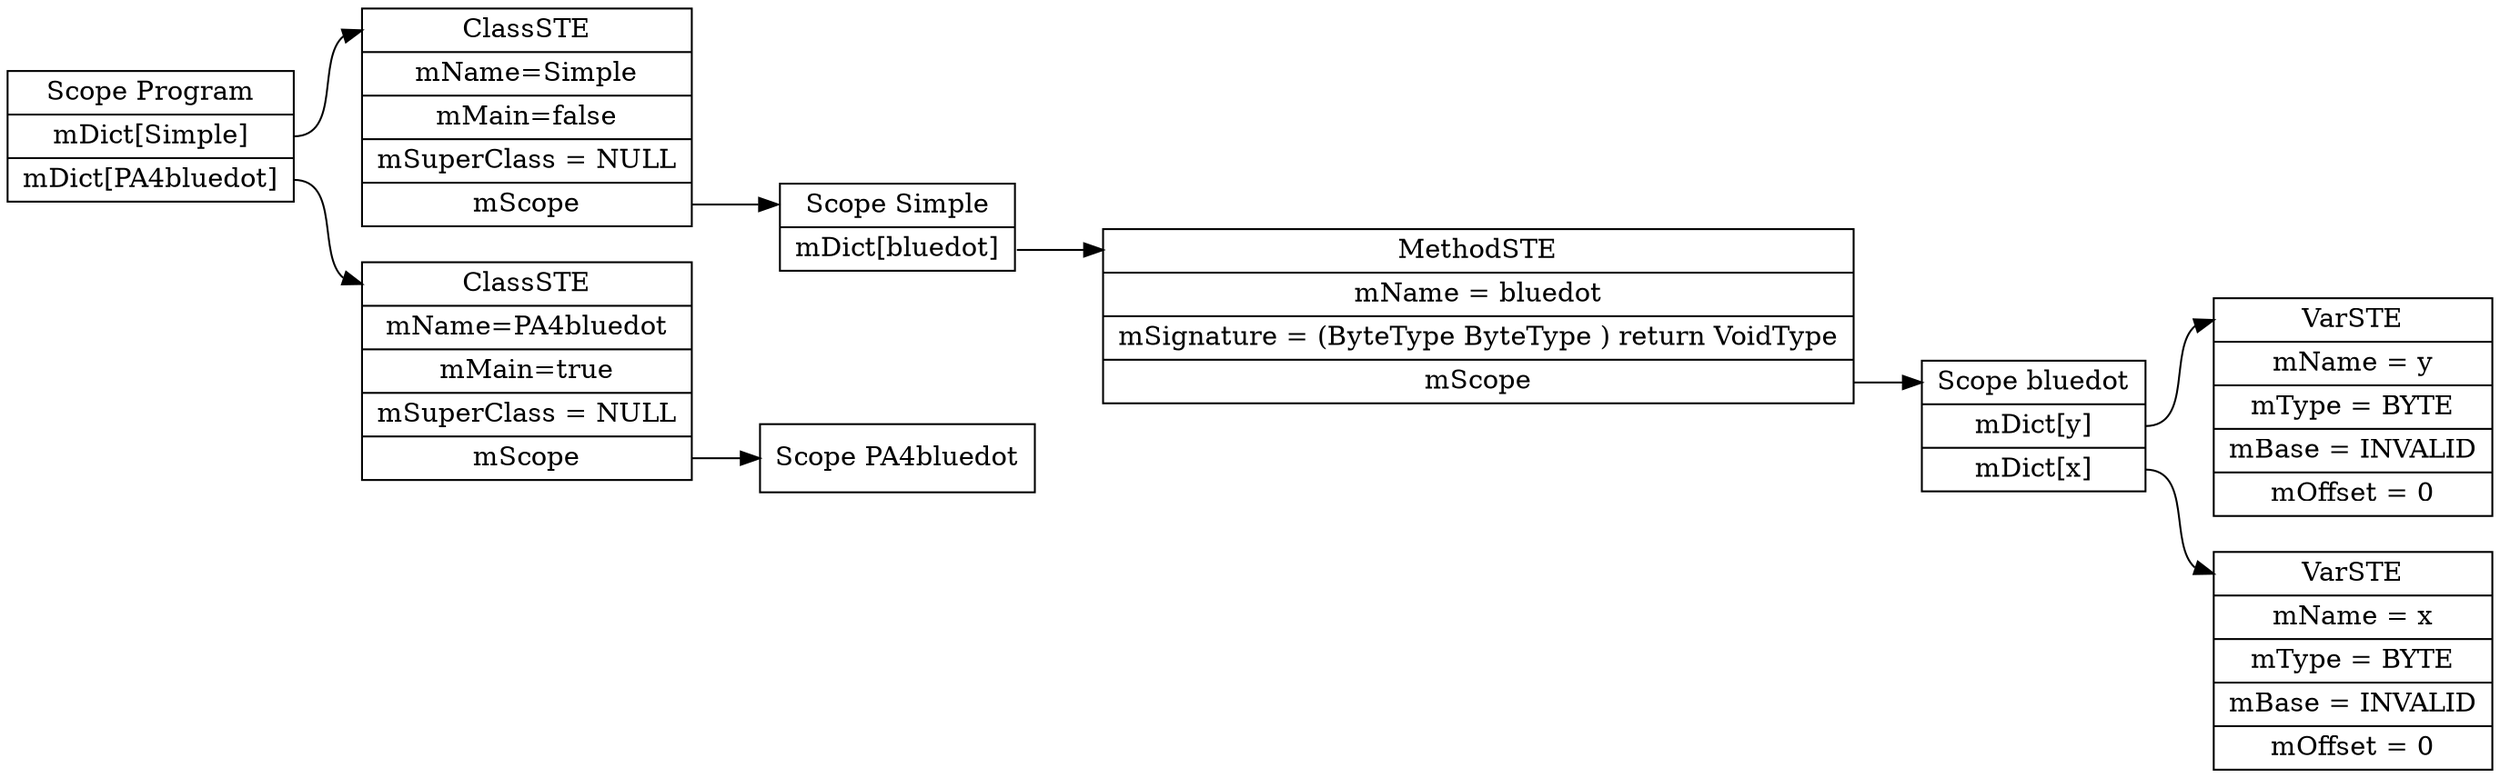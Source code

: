 digraph ASTGraph {
	node [shape=record];
	graph [ rankdir="LR"];
	scopebluedot [ label="<f0> Scope bluedot | <f1> mDict\[y\] | <f2> mDict\[x\] "];
	scopebluedot:<f1> -> y:<f0>;
	scopebluedot:<f2> -> x:<f0>;

	y [ label=" <f0> VarSTE | <f1> mName = y| <f2> mType = BYTE| <f3> mBase = INVALID| <f4> mOffset = 0"];

	x [ label=" <f0> VarSTE | <f1> mName = x| <f2> mType = BYTE| <f3> mBase = INVALID| <f4> mOffset = 0"];
	
	scopeSimple [ label="<f0> Scope Simple | <f1> mDict\[bluedot\] "];
	scopeSimple:<f1> -> bluedot:<f0>;

	bluedot [ label=" <f0> MethodSTE | <f1> mName = bluedot| <f2> mSignature = (ByteType ByteType ) return VoidType| <f3> mScope "];
	
	bluedot:<f3> -> scopebluedot:<f0>;
	scopePA4bluedot [ label="<f0> Scope PA4bluedot "];
	
	scopeProgram [ label="<f0> Scope Program | <f1> mDict\[Simple\] | <f2> mDict\[PA4bluedot\] "];
	scopeProgram:<f1> -> Simple:<f0>;
	scopeProgram:<f2> -> PA4bluedot:<f0>;

	Simple [ label=" <f0> ClassSTE | <f1> mName=Simple| <f2> mMain=false| <f3> mSuperClass = NULL | <f4> mScope "];

	PA4bluedot [ label=" <f0> ClassSTE | <f1> mName=PA4bluedot| <f2> mMain=true| <f3> mSuperClass = NULL | <f4> mScope "];
	
	Simple:<f4>  -> scopeSimple: <f0>;
	PA4bluedot:<f4>  -> scopePA4bluedot: <f0>;
}
